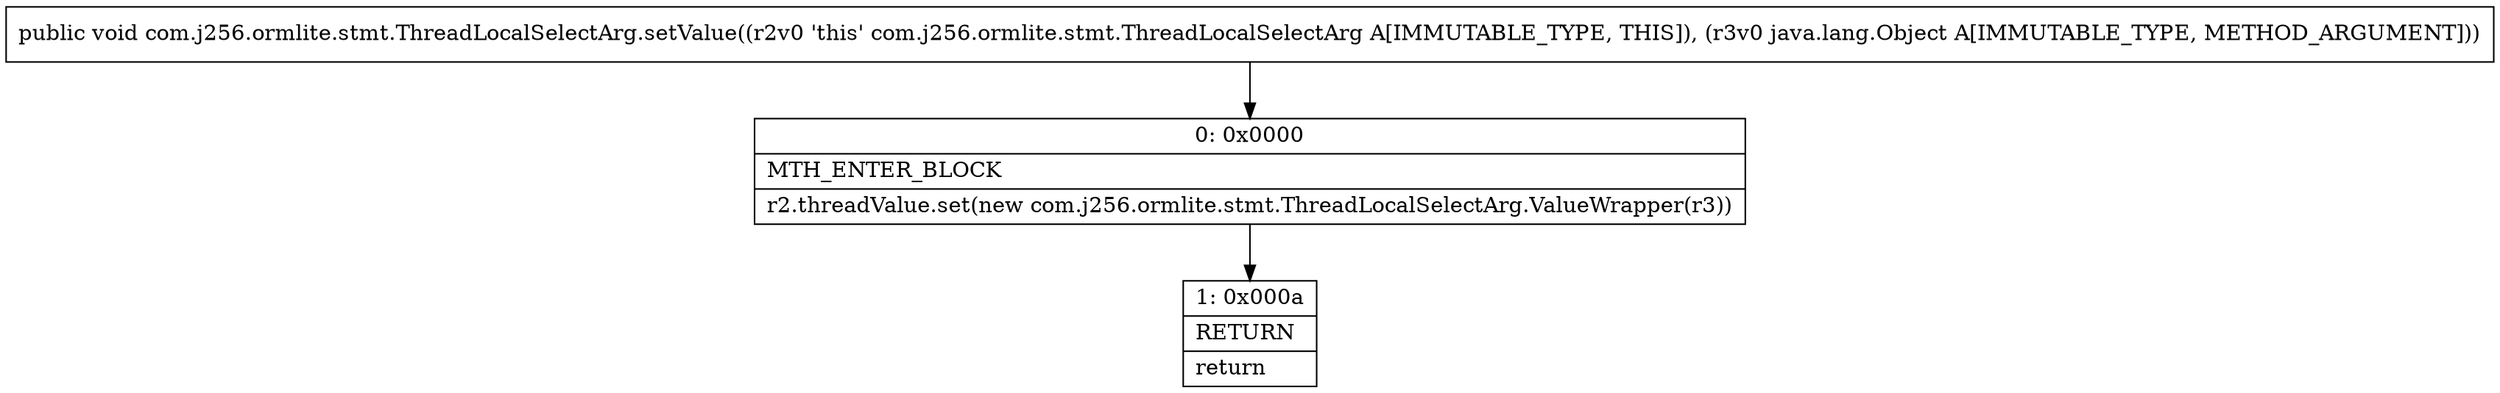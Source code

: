 digraph "CFG forcom.j256.ormlite.stmt.ThreadLocalSelectArg.setValue(Ljava\/lang\/Object;)V" {
Node_0 [shape=record,label="{0\:\ 0x0000|MTH_ENTER_BLOCK\l|r2.threadValue.set(new com.j256.ormlite.stmt.ThreadLocalSelectArg.ValueWrapper(r3))\l}"];
Node_1 [shape=record,label="{1\:\ 0x000a|RETURN\l|return\l}"];
MethodNode[shape=record,label="{public void com.j256.ormlite.stmt.ThreadLocalSelectArg.setValue((r2v0 'this' com.j256.ormlite.stmt.ThreadLocalSelectArg A[IMMUTABLE_TYPE, THIS]), (r3v0 java.lang.Object A[IMMUTABLE_TYPE, METHOD_ARGUMENT])) }"];
MethodNode -> Node_0;
Node_0 -> Node_1;
}

